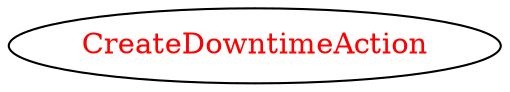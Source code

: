 digraph dependencyGraph {
 concentrate=true;
 ranksep="2.0";
 rankdir="LR"; 
 splines="ortho";
"CreateDowntimeAction" [fontcolor="red"];
}